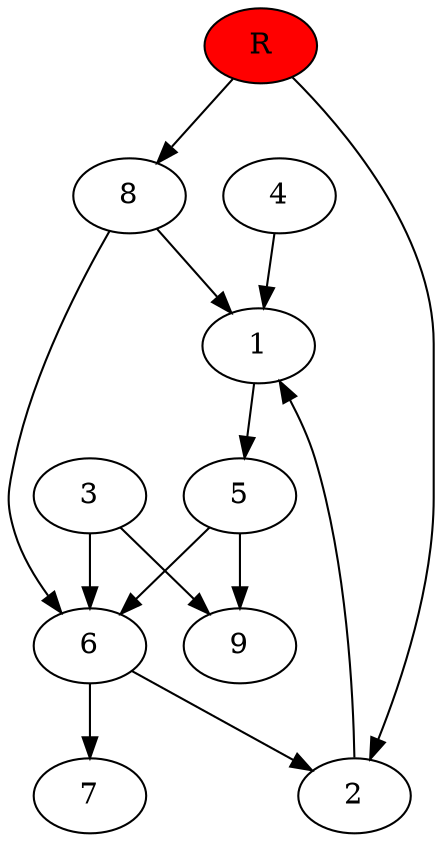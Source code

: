 digraph prb53769 {
	1
	2
	3
	4
	5
	6
	7
	8
	R [fillcolor="#ff0000" style=filled]
	1 -> 5
	2 -> 1
	3 -> 6
	3 -> 9
	4 -> 1
	5 -> 6
	5 -> 9
	6 -> 2
	6 -> 7
	8 -> 1
	8 -> 6
	R -> 2
	R -> 8
}

